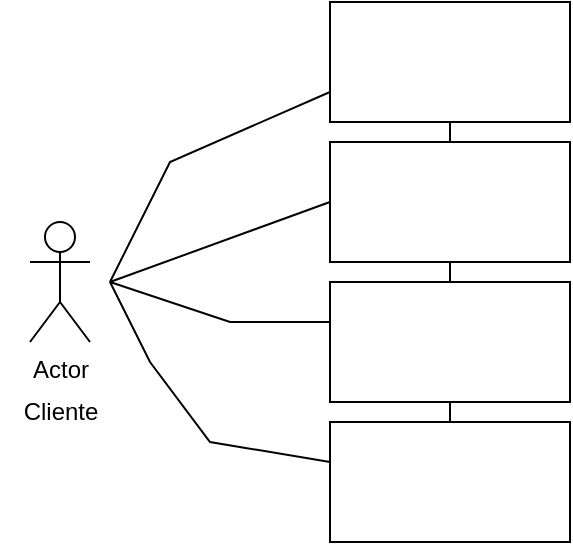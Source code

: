 <mxfile version="21.2.1" type="github">
  <diagram name="Página-1" id="Ac789uECIdd85RpVoQNj">
    <mxGraphModel dx="1034" dy="478" grid="1" gridSize="10" guides="1" tooltips="1" connect="1" arrows="1" fold="1" page="1" pageScale="1" pageWidth="827" pageHeight="1169" math="0" shadow="0">
      <root>
        <mxCell id="0" />
        <mxCell id="1" parent="0" />
        <mxCell id="NaANtAGmhzmUp-vk0JIy-4" value="Actor" style="shape=umlActor;verticalLabelPosition=bottom;verticalAlign=top;html=1;outlineConnect=0;" vertex="1" parent="1">
          <mxGeometry x="40" y="110" width="30" height="60" as="geometry" />
        </mxCell>
        <mxCell id="NaANtAGmhzmUp-vk0JIy-5" value="Cliente" style="text;html=1;align=center;verticalAlign=middle;resizable=0;points=[];autosize=1;strokeColor=none;fillColor=none;" vertex="1" parent="1">
          <mxGeometry x="25" y="190" width="60" height="30" as="geometry" />
        </mxCell>
        <mxCell id="NaANtAGmhzmUp-vk0JIy-7" value="" style="whiteSpace=wrap;html=1;verticalAlign=top;" vertex="1" parent="1">
          <mxGeometry x="190" width="120" height="60" as="geometry" />
        </mxCell>
        <mxCell id="NaANtAGmhzmUp-vk0JIy-9" value="" style="whiteSpace=wrap;html=1;verticalAlign=top;" vertex="1" parent="1">
          <mxGeometry x="190" y="70" width="120" height="60" as="geometry" />
        </mxCell>
        <mxCell id="NaANtAGmhzmUp-vk0JIy-11" value="" style="whiteSpace=wrap;html=1;verticalAlign=top;" vertex="1" parent="1">
          <mxGeometry x="190" y="140" width="120" height="60" as="geometry" />
        </mxCell>
        <mxCell id="NaANtAGmhzmUp-vk0JIy-14" value="" style="endArrow=none;html=1;rounded=0;entryX=0;entryY=0.5;entryDx=0;entryDy=0;" edge="1" parent="1" target="NaANtAGmhzmUp-vk0JIy-9">
          <mxGeometry width="50" height="50" relative="1" as="geometry">
            <mxPoint x="80" y="140" as="sourcePoint" />
            <mxPoint x="190" y="130" as="targetPoint" />
            <Array as="points" />
          </mxGeometry>
        </mxCell>
        <mxCell id="NaANtAGmhzmUp-vk0JIy-15" value="" style="endArrow=none;html=1;rounded=0;entryX=0;entryY=0.75;entryDx=0;entryDy=0;" edge="1" parent="1" target="NaANtAGmhzmUp-vk0JIy-7">
          <mxGeometry width="50" height="50" relative="1" as="geometry">
            <mxPoint x="80" y="140" as="sourcePoint" />
            <mxPoint x="180" y="40" as="targetPoint" />
            <Array as="points">
              <mxPoint x="110" y="80" />
            </Array>
          </mxGeometry>
        </mxCell>
        <mxCell id="NaANtAGmhzmUp-vk0JIy-16" value="" style="endArrow=none;html=1;rounded=0;" edge="1" parent="1" source="NaANtAGmhzmUp-vk0JIy-9" target="NaANtAGmhzmUp-vk0JIy-7">
          <mxGeometry width="50" height="50" relative="1" as="geometry">
            <mxPoint x="225" y="125" as="sourcePoint" />
            <mxPoint x="275" y="75" as="targetPoint" />
          </mxGeometry>
        </mxCell>
        <mxCell id="NaANtAGmhzmUp-vk0JIy-17" value="" style="endArrow=none;html=1;rounded=0;entryX=0.5;entryY=1;entryDx=0;entryDy=0;" edge="1" parent="1" source="NaANtAGmhzmUp-vk0JIy-11" target="NaANtAGmhzmUp-vk0JIy-9">
          <mxGeometry width="50" height="50" relative="1" as="geometry">
            <mxPoint x="225" y="200" as="sourcePoint" />
            <mxPoint x="275" y="150" as="targetPoint" />
          </mxGeometry>
        </mxCell>
        <mxCell id="NaANtAGmhzmUp-vk0JIy-18" value="" style="whiteSpace=wrap;html=1;verticalAlign=top;" vertex="1" parent="1">
          <mxGeometry x="190" y="210" width="120" height="60" as="geometry" />
        </mxCell>
        <mxCell id="NaANtAGmhzmUp-vk0JIy-20" value="" style="endArrow=none;html=1;rounded=0;entryX=0.5;entryY=1;entryDx=0;entryDy=0;" edge="1" parent="1" source="NaANtAGmhzmUp-vk0JIy-18" target="NaANtAGmhzmUp-vk0JIy-11">
          <mxGeometry width="50" height="50" relative="1" as="geometry">
            <mxPoint x="225" y="250" as="sourcePoint" />
            <mxPoint x="275" y="200" as="targetPoint" />
          </mxGeometry>
        </mxCell>
        <mxCell id="NaANtAGmhzmUp-vk0JIy-21" value="" style="endArrow=none;html=1;rounded=0;" edge="1" parent="1">
          <mxGeometry width="50" height="50" relative="1" as="geometry">
            <mxPoint x="80" y="140" as="sourcePoint" />
            <mxPoint x="190" y="160" as="targetPoint" />
            <Array as="points">
              <mxPoint x="140" y="160" />
            </Array>
          </mxGeometry>
        </mxCell>
        <mxCell id="NaANtAGmhzmUp-vk0JIy-22" value="" style="endArrow=none;html=1;rounded=0;" edge="1" parent="1">
          <mxGeometry width="50" height="50" relative="1" as="geometry">
            <mxPoint x="80" y="140" as="sourcePoint" />
            <mxPoint x="190" y="230" as="targetPoint" />
            <Array as="points">
              <mxPoint x="100" y="180" />
              <mxPoint x="130" y="220" />
            </Array>
          </mxGeometry>
        </mxCell>
      </root>
    </mxGraphModel>
  </diagram>
</mxfile>

